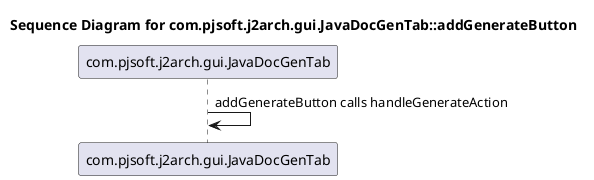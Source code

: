 @startuml
title Sequence Diagram for com.pjsoft.j2arch.gui.JavaDocGenTab::addGenerateButton
com.pjsoft.j2arch.gui.JavaDocGenTab -> com.pjsoft.j2arch.gui.JavaDocGenTab : addGenerateButton calls handleGenerateAction
@enduml